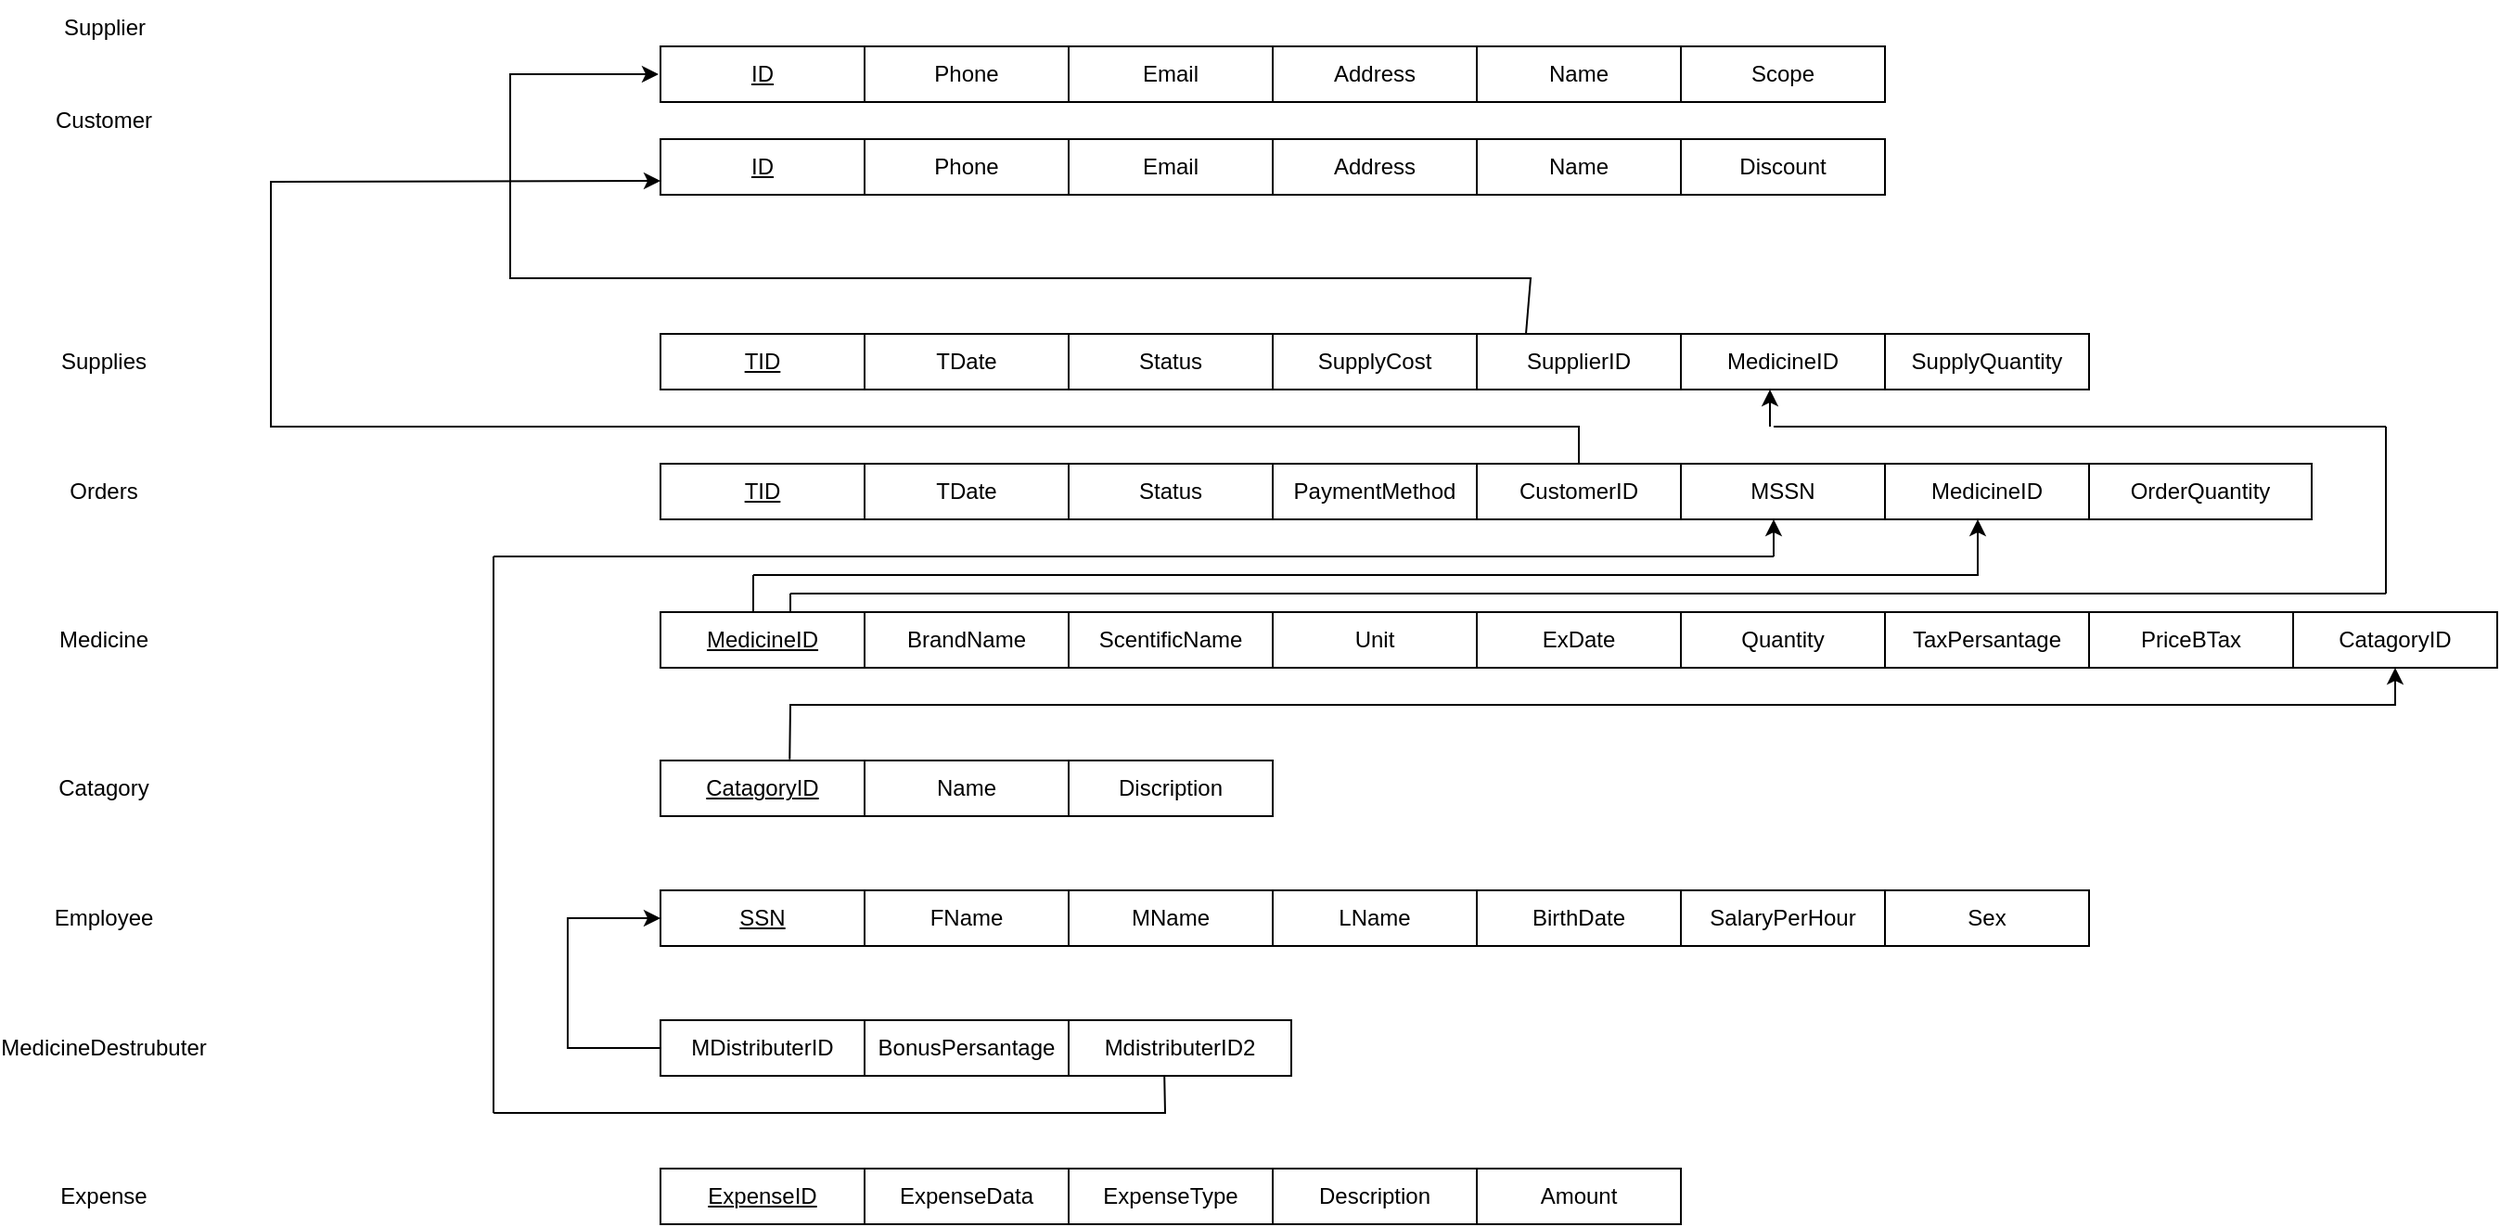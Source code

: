 <mxfile version="22.0.3" type="device">
  <diagram name="Page-1" id="Q_kUKoo3RSyKpPxESsl7">
    <mxGraphModel dx="2330" dy="866" grid="1" gridSize="10" guides="1" tooltips="1" connect="1" arrows="1" fold="1" page="1" pageScale="1" pageWidth="850" pageHeight="1100" math="0" shadow="0">
      <root>
        <mxCell id="0" />
        <mxCell id="1" parent="0" />
        <mxCell id="wOFi5O1BQKj34Y76m7Mu-2" value="Phone" style="rounded=0;whiteSpace=wrap;html=1;" parent="1" vertex="1">
          <mxGeometry x="80" y="65" width="110" height="30" as="geometry" />
        </mxCell>
        <mxCell id="wOFi5O1BQKj34Y76m7Mu-3" value="Email" style="rounded=0;whiteSpace=wrap;html=1;" parent="1" vertex="1">
          <mxGeometry x="190" y="65" width="110" height="30" as="geometry" />
        </mxCell>
        <mxCell id="wOFi5O1BQKj34Y76m7Mu-4" value="Address" style="rounded=0;whiteSpace=wrap;html=1;" parent="1" vertex="1">
          <mxGeometry x="300" y="65" width="110" height="30" as="geometry" />
        </mxCell>
        <mxCell id="wOFi5O1BQKj34Y76m7Mu-37" value="ID" style="rounded=0;whiteSpace=wrap;html=1;fontStyle=4" parent="1" vertex="1">
          <mxGeometry x="-30" y="65" width="110" height="30" as="geometry" />
        </mxCell>
        <mxCell id="wOFi5O1BQKj34Y76m7Mu-38" value="Name" style="rounded=0;whiteSpace=wrap;html=1;" parent="1" vertex="1">
          <mxGeometry x="410" y="65" width="110" height="30" as="geometry" />
        </mxCell>
        <mxCell id="wOFi5O1BQKj34Y76m7Mu-39" value="Scope" style="rounded=0;whiteSpace=wrap;html=1;" parent="1" vertex="1">
          <mxGeometry x="520" y="65" width="110" height="30" as="geometry" />
        </mxCell>
        <mxCell id="wOFi5O1BQKj34Y76m7Mu-41" value="ID" style="rounded=0;whiteSpace=wrap;html=1;fontStyle=4" parent="1" vertex="1">
          <mxGeometry x="-30" y="115" width="110" height="30" as="geometry" />
        </mxCell>
        <mxCell id="wOFi5O1BQKj34Y76m7Mu-42" value="Name" style="rounded=0;whiteSpace=wrap;html=1;" parent="1" vertex="1">
          <mxGeometry x="410" y="115" width="110" height="30" as="geometry" />
        </mxCell>
        <mxCell id="wOFi5O1BQKj34Y76m7Mu-43" value="Discount" style="rounded=0;whiteSpace=wrap;html=1;" parent="1" vertex="1">
          <mxGeometry x="520" y="115" width="110" height="30" as="geometry" />
        </mxCell>
        <mxCell id="wOFi5O1BQKj34Y76m7Mu-50" value="TDate" style="rounded=0;whiteSpace=wrap;html=1;" parent="1" vertex="1">
          <mxGeometry x="80" y="220" width="110" height="30" as="geometry" />
        </mxCell>
        <mxCell id="wOFi5O1BQKj34Y76m7Mu-51" value="Status" style="rounded=0;whiteSpace=wrap;html=1;" parent="1" vertex="1">
          <mxGeometry x="190" y="220" width="110" height="30" as="geometry" />
        </mxCell>
        <mxCell id="wOFi5O1BQKj34Y76m7Mu-53" value="TID" style="rounded=0;whiteSpace=wrap;html=1;fontStyle=4" parent="1" vertex="1">
          <mxGeometry x="-30" y="220" width="110" height="30" as="geometry" />
        </mxCell>
        <mxCell id="wOFi5O1BQKj34Y76m7Mu-54" value="SupplyCost" style="rounded=0;whiteSpace=wrap;html=1;" parent="1" vertex="1">
          <mxGeometry x="300" y="220" width="110" height="30" as="geometry" />
        </mxCell>
        <mxCell id="wOFi5O1BQKj34Y76m7Mu-55" value="SupplierID" style="rounded=0;whiteSpace=wrap;html=1;" parent="1" vertex="1">
          <mxGeometry x="410" y="220" width="110" height="30" as="geometry" />
        </mxCell>
        <mxCell id="wOFi5O1BQKj34Y76m7Mu-57" value="TID" style="rounded=0;whiteSpace=wrap;html=1;fontStyle=4" parent="1" vertex="1">
          <mxGeometry x="-30" y="290" width="110" height="30" as="geometry" />
        </mxCell>
        <mxCell id="wOFi5O1BQKj34Y76m7Mu-58" value="PaymentMethod" style="rounded=0;whiteSpace=wrap;html=1;" parent="1" vertex="1">
          <mxGeometry x="300" y="290" width="110" height="30" as="geometry" />
        </mxCell>
        <mxCell id="wOFi5O1BQKj34Y76m7Mu-59" value="CustomerID" style="rounded=0;whiteSpace=wrap;html=1;" parent="1" vertex="1">
          <mxGeometry x="410" y="290" width="110" height="30" as="geometry" />
        </mxCell>
        <mxCell id="wOFi5O1BQKj34Y76m7Mu-60" value="MSSN" style="rounded=0;whiteSpace=wrap;html=1;" parent="1" vertex="1">
          <mxGeometry x="520" y="290" width="110" height="30" as="geometry" />
        </mxCell>
        <mxCell id="wOFi5O1BQKj34Y76m7Mu-61" value="MedicineID" style="rounded=0;whiteSpace=wrap;html=1;fontStyle=4" parent="1" vertex="1">
          <mxGeometry x="-30" y="370" width="110" height="30" as="geometry" />
        </mxCell>
        <mxCell id="wOFi5O1BQKj34Y76m7Mu-62" value="BrandName" style="rounded=0;whiteSpace=wrap;html=1;" parent="1" vertex="1">
          <mxGeometry x="80" y="370" width="110" height="30" as="geometry" />
        </mxCell>
        <mxCell id="wOFi5O1BQKj34Y76m7Mu-63" value="ScentificName" style="rounded=0;whiteSpace=wrap;html=1;" parent="1" vertex="1">
          <mxGeometry x="190" y="370" width="110" height="30" as="geometry" />
        </mxCell>
        <mxCell id="wOFi5O1BQKj34Y76m7Mu-64" value="Unit" style="rounded=0;whiteSpace=wrap;html=1;" parent="1" vertex="1">
          <mxGeometry x="300" y="370" width="110" height="30" as="geometry" />
        </mxCell>
        <mxCell id="wOFi5O1BQKj34Y76m7Mu-66" value="ExDate" style="rounded=0;whiteSpace=wrap;html=1;" parent="1" vertex="1">
          <mxGeometry x="410" y="370" width="110" height="30" as="geometry" />
        </mxCell>
        <mxCell id="wOFi5O1BQKj34Y76m7Mu-67" value="Quantity" style="rounded=0;whiteSpace=wrap;html=1;" parent="1" vertex="1">
          <mxGeometry x="520" y="370" width="110" height="30" as="geometry" />
        </mxCell>
        <mxCell id="wOFi5O1BQKj34Y76m7Mu-68" value="TaxPersantage" style="rounded=0;whiteSpace=wrap;html=1;" parent="1" vertex="1">
          <mxGeometry x="630" y="370" width="110" height="30" as="geometry" />
        </mxCell>
        <mxCell id="wOFi5O1BQKj34Y76m7Mu-69" value="PriceBTax" style="rounded=0;whiteSpace=wrap;html=1;" parent="1" vertex="1">
          <mxGeometry x="740" y="370" width="110" height="30" as="geometry" />
        </mxCell>
        <mxCell id="wOFi5O1BQKj34Y76m7Mu-70" value="CatagoryID" style="rounded=0;whiteSpace=wrap;html=1;" parent="1" vertex="1">
          <mxGeometry x="850" y="370" width="110" height="30" as="geometry" />
        </mxCell>
        <mxCell id="wOFi5O1BQKj34Y76m7Mu-74" value="CatagoryID" style="rounded=0;whiteSpace=wrap;html=1;fontStyle=4" parent="1" vertex="1">
          <mxGeometry x="-30" y="450" width="110" height="30" as="geometry" />
        </mxCell>
        <mxCell id="wOFi5O1BQKj34Y76m7Mu-75" value="Name" style="rounded=0;whiteSpace=wrap;html=1;" parent="1" vertex="1">
          <mxGeometry x="80" y="450" width="110" height="30" as="geometry" />
        </mxCell>
        <mxCell id="wOFi5O1BQKj34Y76m7Mu-76" value="Discription" style="rounded=0;whiteSpace=wrap;html=1;" parent="1" vertex="1">
          <mxGeometry x="190" y="450" width="110" height="30" as="geometry" />
        </mxCell>
        <mxCell id="wOFi5O1BQKj34Y76m7Mu-78" value="SSN" style="rounded=0;whiteSpace=wrap;html=1;fontStyle=4" parent="1" vertex="1">
          <mxGeometry x="-30" y="520" width="110" height="30" as="geometry" />
        </mxCell>
        <mxCell id="wOFi5O1BQKj34Y76m7Mu-79" value="FName" style="rounded=0;whiteSpace=wrap;html=1;" parent="1" vertex="1">
          <mxGeometry x="80" y="520" width="110" height="30" as="geometry" />
        </mxCell>
        <mxCell id="wOFi5O1BQKj34Y76m7Mu-80" value="MName" style="rounded=0;whiteSpace=wrap;html=1;" parent="1" vertex="1">
          <mxGeometry x="190" y="520" width="110" height="30" as="geometry" />
        </mxCell>
        <mxCell id="wOFi5O1BQKj34Y76m7Mu-81" value="LName" style="rounded=0;whiteSpace=wrap;html=1;" parent="1" vertex="1">
          <mxGeometry x="300" y="520" width="110" height="30" as="geometry" />
        </mxCell>
        <mxCell id="wOFi5O1BQKj34Y76m7Mu-82" value="BirthDate" style="rounded=0;whiteSpace=wrap;html=1;" parent="1" vertex="1">
          <mxGeometry x="410" y="520" width="110" height="30" as="geometry" />
        </mxCell>
        <mxCell id="wOFi5O1BQKj34Y76m7Mu-83" value="SalaryPerHour" style="rounded=0;whiteSpace=wrap;html=1;" parent="1" vertex="1">
          <mxGeometry x="520" y="520" width="110" height="30" as="geometry" />
        </mxCell>
        <mxCell id="wOFi5O1BQKj34Y76m7Mu-84" value="Sex" style="rounded=0;whiteSpace=wrap;html=1;" parent="1" vertex="1">
          <mxGeometry x="630" y="520" width="110" height="30" as="geometry" />
        </mxCell>
        <mxCell id="wOFi5O1BQKj34Y76m7Mu-86" value="MDistributerID" style="rounded=0;whiteSpace=wrap;html=1;" parent="1" vertex="1">
          <mxGeometry x="-30" y="590" width="110" height="30" as="geometry" />
        </mxCell>
        <mxCell id="wOFi5O1BQKj34Y76m7Mu-87" value="BonusPersantage" style="rounded=0;whiteSpace=wrap;html=1;" parent="1" vertex="1">
          <mxGeometry x="80" y="590" width="110" height="30" as="geometry" />
        </mxCell>
        <mxCell id="wOFi5O1BQKj34Y76m7Mu-89" value="Amount" style="rounded=0;whiteSpace=wrap;html=1;" parent="1" vertex="1">
          <mxGeometry x="410" y="670" width="110" height="30" as="geometry" />
        </mxCell>
        <mxCell id="wOFi5O1BQKj34Y76m7Mu-90" value="ExpenseID" style="rounded=0;whiteSpace=wrap;html=1;fontStyle=4" parent="1" vertex="1">
          <mxGeometry x="-30" y="670" width="110" height="30" as="geometry" />
        </mxCell>
        <mxCell id="wOFi5O1BQKj34Y76m7Mu-91" value="ExpenseData" style="rounded=0;whiteSpace=wrap;html=1;" parent="1" vertex="1">
          <mxGeometry x="80" y="670" width="110" height="30" as="geometry" />
        </mxCell>
        <mxCell id="wOFi5O1BQKj34Y76m7Mu-92" value="ExpenseType" style="rounded=0;whiteSpace=wrap;html=1;" parent="1" vertex="1">
          <mxGeometry x="190" y="670" width="110" height="30" as="geometry" />
        </mxCell>
        <mxCell id="wOFi5O1BQKj34Y76m7Mu-93" value="Description" style="rounded=0;whiteSpace=wrap;html=1;" parent="1" vertex="1">
          <mxGeometry x="300" y="670" width="110" height="30" as="geometry" />
        </mxCell>
        <mxCell id="wOFi5O1BQKj34Y76m7Mu-96" value="" style="endArrow=classic;html=1;rounded=0;exitX=0.5;exitY=0;exitDx=0;exitDy=0;entryX=0;entryY=0.75;entryDx=0;entryDy=0;" parent="1" source="wOFi5O1BQKj34Y76m7Mu-59" target="wOFi5O1BQKj34Y76m7Mu-41" edge="1">
          <mxGeometry width="50" height="50" relative="1" as="geometry">
            <mxPoint x="-190" y="160" as="sourcePoint" />
            <mxPoint x="-190" y="115" as="targetPoint" />
            <Array as="points">
              <mxPoint x="465" y="270" />
              <mxPoint x="60" y="270" />
              <mxPoint x="-240" y="270" />
              <mxPoint x="-240" y="160" />
              <mxPoint x="-240" y="138" />
            </Array>
          </mxGeometry>
        </mxCell>
        <mxCell id="wOFi5O1BQKj34Y76m7Mu-97" value="" style="endArrow=classic;html=1;rounded=0;exitX=0.25;exitY=0;exitDx=0;exitDy=0;entryX=0;entryY=0.5;entryDx=0;entryDy=0;" parent="1" edge="1">
          <mxGeometry width="50" height="50" relative="1" as="geometry">
            <mxPoint x="436.5" y="220" as="sourcePoint" />
            <mxPoint x="-31" y="80" as="targetPoint" />
            <Array as="points">
              <mxPoint x="439" y="190" />
              <mxPoint x="-111" y="190" />
              <mxPoint x="-111" y="80" />
            </Array>
          </mxGeometry>
        </mxCell>
        <mxCell id="wOFi5O1BQKj34Y76m7Mu-103" value="" style="endArrow=classic;html=1;rounded=0;entryX=0;entryY=0.5;entryDx=0;entryDy=0;exitX=0;exitY=0.5;exitDx=0;exitDy=0;" parent="1" source="wOFi5O1BQKj34Y76m7Mu-86" target="wOFi5O1BQKj34Y76m7Mu-78" edge="1">
          <mxGeometry width="50" height="50" relative="1" as="geometry">
            <mxPoint x="-100" y="550" as="sourcePoint" />
            <mxPoint x="-50" y="500" as="targetPoint" />
            <Array as="points">
              <mxPoint x="-80" y="605" />
              <mxPoint x="-80" y="535" />
            </Array>
          </mxGeometry>
        </mxCell>
        <mxCell id="wOFi5O1BQKj34Y76m7Mu-107" value="" style="endArrow=classic;html=1;rounded=0;entryX=0.5;entryY=1;entryDx=0;entryDy=0;" parent="1" edge="1">
          <mxGeometry width="50" height="50" relative="1" as="geometry">
            <mxPoint x="570" y="340" as="sourcePoint" />
            <mxPoint x="570" y="320" as="targetPoint" />
          </mxGeometry>
        </mxCell>
        <mxCell id="wOFi5O1BQKj34Y76m7Mu-108" value="" style="endArrow=none;html=1;rounded=0;" parent="1" edge="1">
          <mxGeometry width="50" height="50" relative="1" as="geometry">
            <mxPoint x="-120" y="340" as="sourcePoint" />
            <mxPoint x="-120" y="640" as="targetPoint" />
            <Array as="points" />
          </mxGeometry>
        </mxCell>
        <mxCell id="wOFi5O1BQKj34Y76m7Mu-109" value="" style="endArrow=classic;html=1;rounded=0;entryX=0.5;entryY=1;entryDx=0;entryDy=0;exitX=0.633;exitY=-0.02;exitDx=0;exitDy=0;exitPerimeter=0;" parent="1" source="wOFi5O1BQKj34Y76m7Mu-74" target="wOFi5O1BQKj34Y76m7Mu-70" edge="1">
          <mxGeometry width="50" height="50" relative="1" as="geometry">
            <mxPoint x="33" y="447" as="sourcePoint" />
            <mxPoint x="670" y="380" as="targetPoint" />
            <Array as="points">
              <mxPoint x="40" y="420" />
              <mxPoint x="905" y="420" />
            </Array>
          </mxGeometry>
        </mxCell>
        <mxCell id="wOFi5O1BQKj34Y76m7Mu-110" value="" style="endArrow=classic;html=1;rounded=0;" parent="1" edge="1">
          <mxGeometry width="50" height="50" relative="1" as="geometry">
            <mxPoint x="568" y="270" as="sourcePoint" />
            <mxPoint x="568" y="250" as="targetPoint" />
          </mxGeometry>
        </mxCell>
        <mxCell id="C4zp6dR517sAK4liM9X4-1" value="" style="endArrow=none;html=1;rounded=0;" parent="1" edge="1">
          <mxGeometry width="50" height="50" relative="1" as="geometry">
            <mxPoint x="-120" y="340" as="sourcePoint" />
            <mxPoint x="570" y="340" as="targetPoint" />
          </mxGeometry>
        </mxCell>
        <mxCell id="C4zp6dR517sAK4liM9X4-4" value="MedicineID" style="rounded=0;whiteSpace=wrap;html=1;" parent="1" vertex="1">
          <mxGeometry x="630" y="290" width="110" height="30" as="geometry" />
        </mxCell>
        <mxCell id="C4zp6dR517sAK4liM9X4-5" value="" style="endArrow=classic;html=1;rounded=0;" parent="1" edge="1">
          <mxGeometry width="50" height="50" relative="1" as="geometry">
            <mxPoint x="570" y="350" as="sourcePoint" />
            <mxPoint x="680" y="320" as="targetPoint" />
            <Array as="points">
              <mxPoint x="680" y="350" />
            </Array>
          </mxGeometry>
        </mxCell>
        <mxCell id="C4zp6dR517sAK4liM9X4-6" value="" style="endArrow=none;html=1;rounded=0;" parent="1" edge="1">
          <mxGeometry width="50" height="50" relative="1" as="geometry">
            <mxPoint x="20" y="350" as="sourcePoint" />
            <mxPoint x="600" y="350" as="targetPoint" />
          </mxGeometry>
        </mxCell>
        <mxCell id="C4zp6dR517sAK4liM9X4-7" value="" style="endArrow=none;html=1;rounded=0;exitX=0.348;exitY=-0.022;exitDx=0;exitDy=0;exitPerimeter=0;" parent="1" edge="1">
          <mxGeometry width="50" height="50" relative="1" as="geometry">
            <mxPoint x="20.0" y="370.0" as="sourcePoint" />
            <mxPoint x="20" y="350" as="targetPoint" />
          </mxGeometry>
        </mxCell>
        <mxCell id="vYn7_3IIIVyHva9Fbw7P-1" value="Phone" style="rounded=0;whiteSpace=wrap;html=1;" parent="1" vertex="1">
          <mxGeometry x="80" y="115" width="110" height="30" as="geometry" />
        </mxCell>
        <mxCell id="vYn7_3IIIVyHva9Fbw7P-2" value="Email" style="rounded=0;whiteSpace=wrap;html=1;" parent="1" vertex="1">
          <mxGeometry x="190" y="115" width="110" height="30" as="geometry" />
        </mxCell>
        <mxCell id="vYn7_3IIIVyHva9Fbw7P-3" value="Address" style="rounded=0;whiteSpace=wrap;html=1;" parent="1" vertex="1">
          <mxGeometry x="300" y="115" width="110" height="30" as="geometry" />
        </mxCell>
        <mxCell id="vYn7_3IIIVyHva9Fbw7P-4" value="TDate" style="rounded=0;whiteSpace=wrap;html=1;" parent="1" vertex="1">
          <mxGeometry x="80" y="290" width="110" height="30" as="geometry" />
        </mxCell>
        <mxCell id="vYn7_3IIIVyHva9Fbw7P-5" value="Status" style="rounded=0;whiteSpace=wrap;html=1;" parent="1" vertex="1">
          <mxGeometry x="190" y="290" width="110" height="30" as="geometry" />
        </mxCell>
        <mxCell id="vYn7_3IIIVyHva9Fbw7P-6" value="MedicineID" style="rounded=0;whiteSpace=wrap;html=1;fontStyle=0" parent="1" vertex="1">
          <mxGeometry x="520" y="220" width="110" height="30" as="geometry" />
        </mxCell>
        <mxCell id="vYn7_3IIIVyHva9Fbw7P-7" value="SupplyQuantity" style="rounded=0;whiteSpace=wrap;html=1;" parent="1" vertex="1">
          <mxGeometry x="630" y="220" width="110" height="30" as="geometry" />
        </mxCell>
        <mxCell id="vYn7_3IIIVyHva9Fbw7P-8" value="" style="endArrow=none;html=1;rounded=0;" parent="1" edge="1">
          <mxGeometry width="50" height="50" relative="1" as="geometry">
            <mxPoint x="570" y="270" as="sourcePoint" />
            <mxPoint x="900" y="270" as="targetPoint" />
          </mxGeometry>
        </mxCell>
        <mxCell id="vYn7_3IIIVyHva9Fbw7P-10" value="" style="endArrow=none;html=1;rounded=0;" parent="1" edge="1">
          <mxGeometry width="50" height="50" relative="1" as="geometry">
            <mxPoint x="900" y="270" as="sourcePoint" />
            <mxPoint x="900" y="360" as="targetPoint" />
          </mxGeometry>
        </mxCell>
        <mxCell id="vYn7_3IIIVyHva9Fbw7P-11" value="" style="endArrow=none;html=1;rounded=0;" parent="1" edge="1">
          <mxGeometry width="50" height="50" relative="1" as="geometry">
            <mxPoint x="40" y="360" as="sourcePoint" />
            <mxPoint x="900" y="360" as="targetPoint" />
          </mxGeometry>
        </mxCell>
        <mxCell id="vYn7_3IIIVyHva9Fbw7P-12" value="" style="endArrow=none;html=1;rounded=0;" parent="1" edge="1">
          <mxGeometry width="50" height="50" relative="1" as="geometry">
            <mxPoint x="40" y="370" as="sourcePoint" />
            <mxPoint x="40" y="360" as="targetPoint" />
          </mxGeometry>
        </mxCell>
        <mxCell id="4jITmnK2-4dhhp6SZ26i-3" value="Customer" style="text;html=1;strokeColor=none;fillColor=none;align=center;verticalAlign=middle;whiteSpace=wrap;rounded=0;" parent="1" vertex="1">
          <mxGeometry x="-360" y="90" width="60" height="30" as="geometry" />
        </mxCell>
        <mxCell id="4jITmnK2-4dhhp6SZ26i-4" value="Supplies" style="text;html=1;strokeColor=none;fillColor=none;align=center;verticalAlign=middle;whiteSpace=wrap;rounded=0;" parent="1" vertex="1">
          <mxGeometry x="-360" y="220" width="60" height="30" as="geometry" />
        </mxCell>
        <mxCell id="4jITmnK2-4dhhp6SZ26i-5" value="Orders" style="text;html=1;strokeColor=none;fillColor=none;align=center;verticalAlign=middle;whiteSpace=wrap;rounded=0;" parent="1" vertex="1">
          <mxGeometry x="-360" y="290" width="60" height="30" as="geometry" />
        </mxCell>
        <mxCell id="4jITmnK2-4dhhp6SZ26i-6" value="Medicine" style="text;html=1;strokeColor=none;fillColor=none;align=center;verticalAlign=middle;whiteSpace=wrap;rounded=0;" parent="1" vertex="1">
          <mxGeometry x="-360" y="370" width="60" height="30" as="geometry" />
        </mxCell>
        <mxCell id="4jITmnK2-4dhhp6SZ26i-7" value="Catagory" style="text;html=1;strokeColor=none;fillColor=none;align=center;verticalAlign=middle;whiteSpace=wrap;rounded=0;" parent="1" vertex="1">
          <mxGeometry x="-360" y="450" width="60" height="30" as="geometry" />
        </mxCell>
        <mxCell id="4jITmnK2-4dhhp6SZ26i-8" value="Employee" style="text;html=1;strokeColor=none;fillColor=none;align=center;verticalAlign=middle;whiteSpace=wrap;rounded=0;" parent="1" vertex="1">
          <mxGeometry x="-360" y="520" width="60" height="30" as="geometry" />
        </mxCell>
        <mxCell id="4jITmnK2-4dhhp6SZ26i-9" value="MedicineDestrubuter" style="text;html=1;strokeColor=none;fillColor=none;align=center;verticalAlign=middle;whiteSpace=wrap;rounded=0;" parent="1" vertex="1">
          <mxGeometry x="-360" y="590" width="60" height="30" as="geometry" />
        </mxCell>
        <mxCell id="4jITmnK2-4dhhp6SZ26i-10" value="Expense" style="text;html=1;strokeColor=none;fillColor=none;align=center;verticalAlign=middle;whiteSpace=wrap;rounded=0;" parent="1" vertex="1">
          <mxGeometry x="-360" y="670" width="60" height="30" as="geometry" />
        </mxCell>
        <mxCell id="el7Tvdmo8QcmNcM4t1La-1" value="Supplier" style="text;html=1;align=center;verticalAlign=middle;resizable=0;points=[];autosize=1;strokeColor=none;fillColor=none;" parent="1" vertex="1">
          <mxGeometry x="-365" y="40" width="70" height="30" as="geometry" />
        </mxCell>
        <mxCell id="cbAt7ZxWvW3xMJyQ0W_E-1" value="" style="endArrow=none;html=1;rounded=0;entryX=0.43;entryY=1;entryDx=0;entryDy=0;entryPerimeter=0;" parent="1" target="cbAt7ZxWvW3xMJyQ0W_E-2" edge="1">
          <mxGeometry width="50" height="50" relative="1" as="geometry">
            <mxPoint x="-120" y="640" as="sourcePoint" />
            <mxPoint x="241.6" y="640" as="targetPoint" />
            <Array as="points">
              <mxPoint x="242" y="640" />
            </Array>
          </mxGeometry>
        </mxCell>
        <mxCell id="cbAt7ZxWvW3xMJyQ0W_E-2" value="MdistributerID2" style="rounded=0;whiteSpace=wrap;html=1;" parent="1" vertex="1">
          <mxGeometry x="190" y="590" width="120" height="30" as="geometry" />
        </mxCell>
        <mxCell id="F_rgRYxByl830E991t4e-1" value="OrderQuantity" style="rounded=0;whiteSpace=wrap;html=1;" vertex="1" parent="1">
          <mxGeometry x="740" y="290" width="120" height="30" as="geometry" />
        </mxCell>
      </root>
    </mxGraphModel>
  </diagram>
</mxfile>
